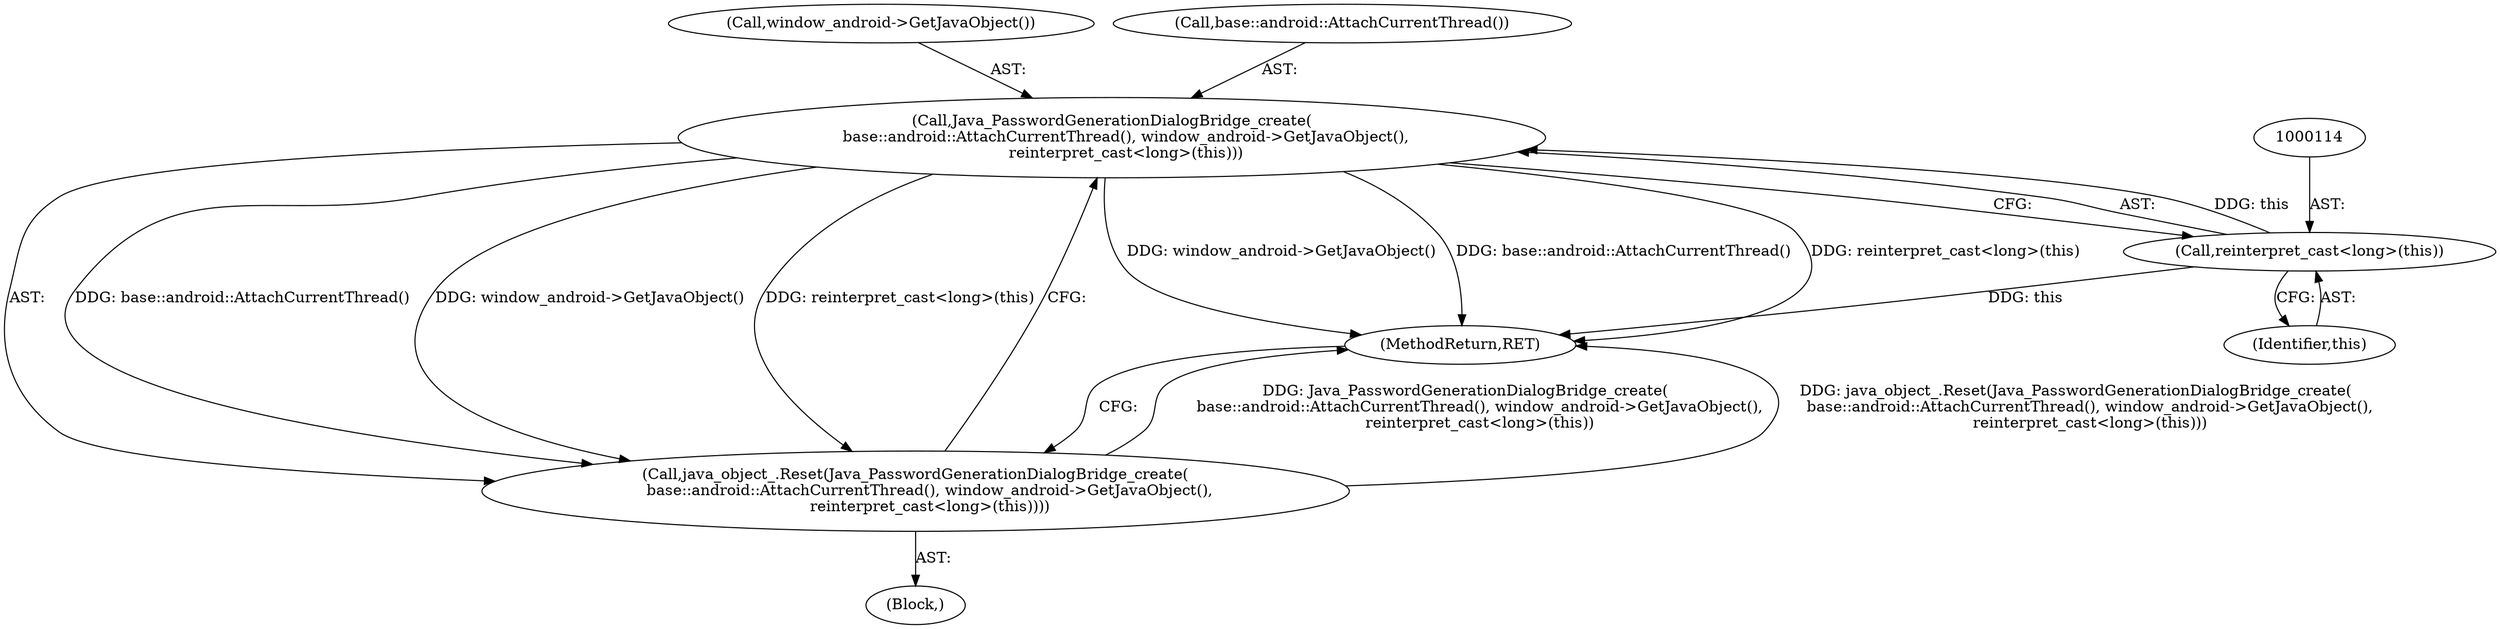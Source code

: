 digraph "0_Chrome_961d0cda4cfc3bcf04aa48ccc32772d63af12d9b_0@API" {
"1000110" [label="(Call,Java_PasswordGenerationDialogBridge_create(\n      base::android::AttachCurrentThread(), window_android->GetJavaObject(),\n      reinterpret_cast<long>(this)))"];
"1000113" [label="(Call,reinterpret_cast<long>(this))"];
"1000109" [label="(Call,java_object_.Reset(Java_PasswordGenerationDialogBridge_create(\n      base::android::AttachCurrentThread(), window_android->GetJavaObject(),\n      reinterpret_cast<long>(this))))"];
"1000116" [label="(MethodReturn,RET)"];
"1000110" [label="(Call,Java_PasswordGenerationDialogBridge_create(\n      base::android::AttachCurrentThread(), window_android->GetJavaObject(),\n      reinterpret_cast<long>(this)))"];
"1000102" [label="(Block,)"];
"1000112" [label="(Call,window_android->GetJavaObject())"];
"1000111" [label="(Call,base::android::AttachCurrentThread())"];
"1000109" [label="(Call,java_object_.Reset(Java_PasswordGenerationDialogBridge_create(\n      base::android::AttachCurrentThread(), window_android->GetJavaObject(),\n      reinterpret_cast<long>(this))))"];
"1000115" [label="(Identifier,this)"];
"1000113" [label="(Call,reinterpret_cast<long>(this))"];
"1000110" -> "1000109"  [label="AST: "];
"1000110" -> "1000113"  [label="CFG: "];
"1000111" -> "1000110"  [label="AST: "];
"1000112" -> "1000110"  [label="AST: "];
"1000113" -> "1000110"  [label="AST: "];
"1000109" -> "1000110"  [label="CFG: "];
"1000110" -> "1000116"  [label="DDG: window_android->GetJavaObject()"];
"1000110" -> "1000116"  [label="DDG: base::android::AttachCurrentThread()"];
"1000110" -> "1000116"  [label="DDG: reinterpret_cast<long>(this)"];
"1000110" -> "1000109"  [label="DDG: base::android::AttachCurrentThread()"];
"1000110" -> "1000109"  [label="DDG: window_android->GetJavaObject()"];
"1000110" -> "1000109"  [label="DDG: reinterpret_cast<long>(this)"];
"1000113" -> "1000110"  [label="DDG: this"];
"1000113" -> "1000115"  [label="CFG: "];
"1000114" -> "1000113"  [label="AST: "];
"1000115" -> "1000113"  [label="AST: "];
"1000113" -> "1000116"  [label="DDG: this"];
"1000109" -> "1000102"  [label="AST: "];
"1000116" -> "1000109"  [label="CFG: "];
"1000109" -> "1000116"  [label="DDG: Java_PasswordGenerationDialogBridge_create(\n      base::android::AttachCurrentThread(), window_android->GetJavaObject(),\n      reinterpret_cast<long>(this))"];
"1000109" -> "1000116"  [label="DDG: java_object_.Reset(Java_PasswordGenerationDialogBridge_create(\n      base::android::AttachCurrentThread(), window_android->GetJavaObject(),\n      reinterpret_cast<long>(this)))"];
}

